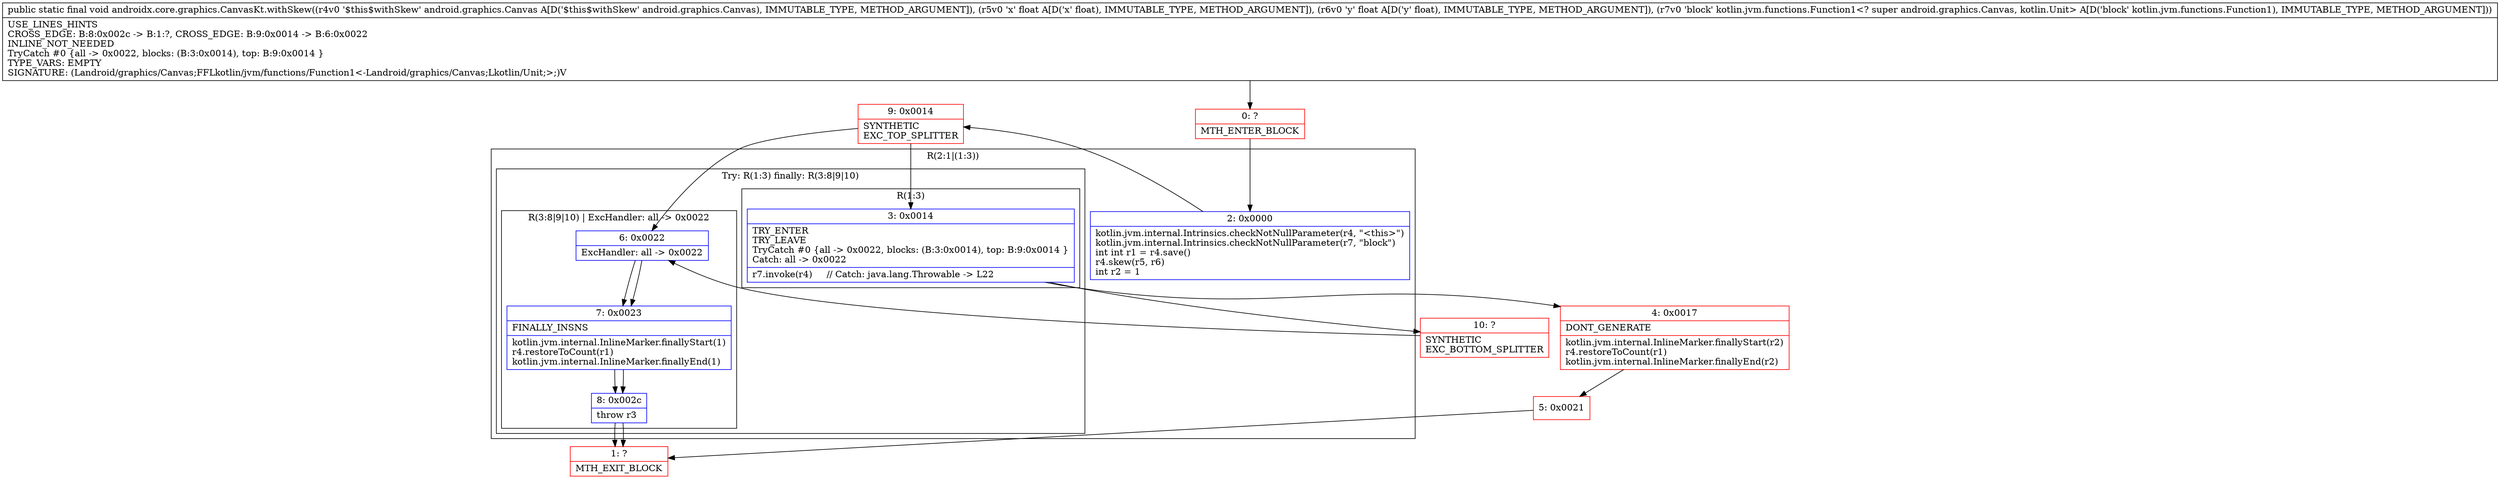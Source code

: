 digraph "CFG forandroidx.core.graphics.CanvasKt.withSkew(Landroid\/graphics\/Canvas;FFLkotlin\/jvm\/functions\/Function1;)V" {
subgraph cluster_Region_1266446636 {
label = "R(2:1|(1:3))";
node [shape=record,color=blue];
Node_2 [shape=record,label="{2\:\ 0x0000|kotlin.jvm.internal.Intrinsics.checkNotNullParameter(r4, \"\<this\>\")\lkotlin.jvm.internal.Intrinsics.checkNotNullParameter(r7, \"block\")\lint int r1 = r4.save()\lr4.skew(r5, r6)\lint r2 = 1\l}"];
subgraph cluster_TryCatchRegion_212715584 {
label = "Try: R(1:3) finally: R(3:8|9|10)";
node [shape=record,color=blue];
subgraph cluster_Region_105222642 {
label = "R(1:3)";
node [shape=record,color=blue];
Node_3 [shape=record,label="{3\:\ 0x0014|TRY_ENTER\lTRY_LEAVE\lTryCatch #0 \{all \-\> 0x0022, blocks: (B:3:0x0014), top: B:9:0x0014 \}\lCatch: all \-\> 0x0022\l|r7.invoke(r4)     \/\/ Catch: java.lang.Throwable \-\> L22\l}"];
}
subgraph cluster_Region_1347459620 {
label = "R(3:8|9|10) | ExcHandler: all \-\> 0x0022\l";
node [shape=record,color=blue];
Node_6 [shape=record,label="{6\:\ 0x0022|ExcHandler: all \-\> 0x0022\l}"];
Node_7 [shape=record,label="{7\:\ 0x0023|FINALLY_INSNS\l|kotlin.jvm.internal.InlineMarker.finallyStart(1)\lr4.restoreToCount(r1)\lkotlin.jvm.internal.InlineMarker.finallyEnd(1)\l}"];
Node_8 [shape=record,label="{8\:\ 0x002c|throw r3\l}"];
}
}
}
subgraph cluster_Region_1347459620 {
label = "R(3:8|9|10) | ExcHandler: all \-\> 0x0022\l";
node [shape=record,color=blue];
Node_6 [shape=record,label="{6\:\ 0x0022|ExcHandler: all \-\> 0x0022\l}"];
Node_7 [shape=record,label="{7\:\ 0x0023|FINALLY_INSNS\l|kotlin.jvm.internal.InlineMarker.finallyStart(1)\lr4.restoreToCount(r1)\lkotlin.jvm.internal.InlineMarker.finallyEnd(1)\l}"];
Node_8 [shape=record,label="{8\:\ 0x002c|throw r3\l}"];
}
Node_0 [shape=record,color=red,label="{0\:\ ?|MTH_ENTER_BLOCK\l}"];
Node_9 [shape=record,color=red,label="{9\:\ 0x0014|SYNTHETIC\lEXC_TOP_SPLITTER\l}"];
Node_4 [shape=record,color=red,label="{4\:\ 0x0017|DONT_GENERATE\l|kotlin.jvm.internal.InlineMarker.finallyStart(r2)\lr4.restoreToCount(r1)\lkotlin.jvm.internal.InlineMarker.finallyEnd(r2)\l}"];
Node_5 [shape=record,color=red,label="{5\:\ 0x0021}"];
Node_1 [shape=record,color=red,label="{1\:\ ?|MTH_EXIT_BLOCK\l}"];
Node_10 [shape=record,color=red,label="{10\:\ ?|SYNTHETIC\lEXC_BOTTOM_SPLITTER\l}"];
MethodNode[shape=record,label="{public static final void androidx.core.graphics.CanvasKt.withSkew((r4v0 '$this$withSkew' android.graphics.Canvas A[D('$this$withSkew' android.graphics.Canvas), IMMUTABLE_TYPE, METHOD_ARGUMENT]), (r5v0 'x' float A[D('x' float), IMMUTABLE_TYPE, METHOD_ARGUMENT]), (r6v0 'y' float A[D('y' float), IMMUTABLE_TYPE, METHOD_ARGUMENT]), (r7v0 'block' kotlin.jvm.functions.Function1\<? super android.graphics.Canvas, kotlin.Unit\> A[D('block' kotlin.jvm.functions.Function1), IMMUTABLE_TYPE, METHOD_ARGUMENT]))  | USE_LINES_HINTS\lCROSS_EDGE: B:8:0x002c \-\> B:1:?, CROSS_EDGE: B:9:0x0014 \-\> B:6:0x0022\lINLINE_NOT_NEEDED\lTryCatch #0 \{all \-\> 0x0022, blocks: (B:3:0x0014), top: B:9:0x0014 \}\lTYPE_VARS: EMPTY\lSIGNATURE: (Landroid\/graphics\/Canvas;FFLkotlin\/jvm\/functions\/Function1\<\-Landroid\/graphics\/Canvas;Lkotlin\/Unit;\>;)V\l}"];
MethodNode -> Node_0;Node_2 -> Node_9;
Node_3 -> Node_4;
Node_3 -> Node_10;
Node_6 -> Node_7;
Node_7 -> Node_8;
Node_8 -> Node_1;
Node_6 -> Node_7;
Node_7 -> Node_8;
Node_8 -> Node_1;
Node_0 -> Node_2;
Node_9 -> Node_3;
Node_9 -> Node_6;
Node_4 -> Node_5;
Node_5 -> Node_1;
Node_10 -> Node_6;
}


